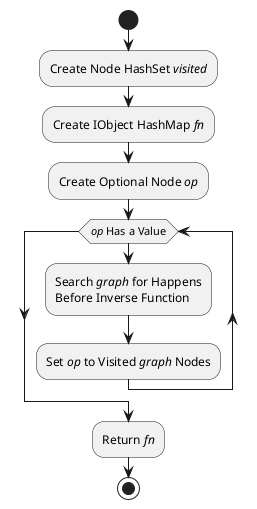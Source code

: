 @startuml
start
:Create Node HashSet //visited//;
:Create IObject HashMap //fn//;
:Create Optional Node //op//;
while(//op// Has a Value)
:Search //graph// for Happens 
Before Inverse Function;
:Set //op// to Visited //graph// Nodes;
endwhile
:Return //fn//;
stop
@enduml